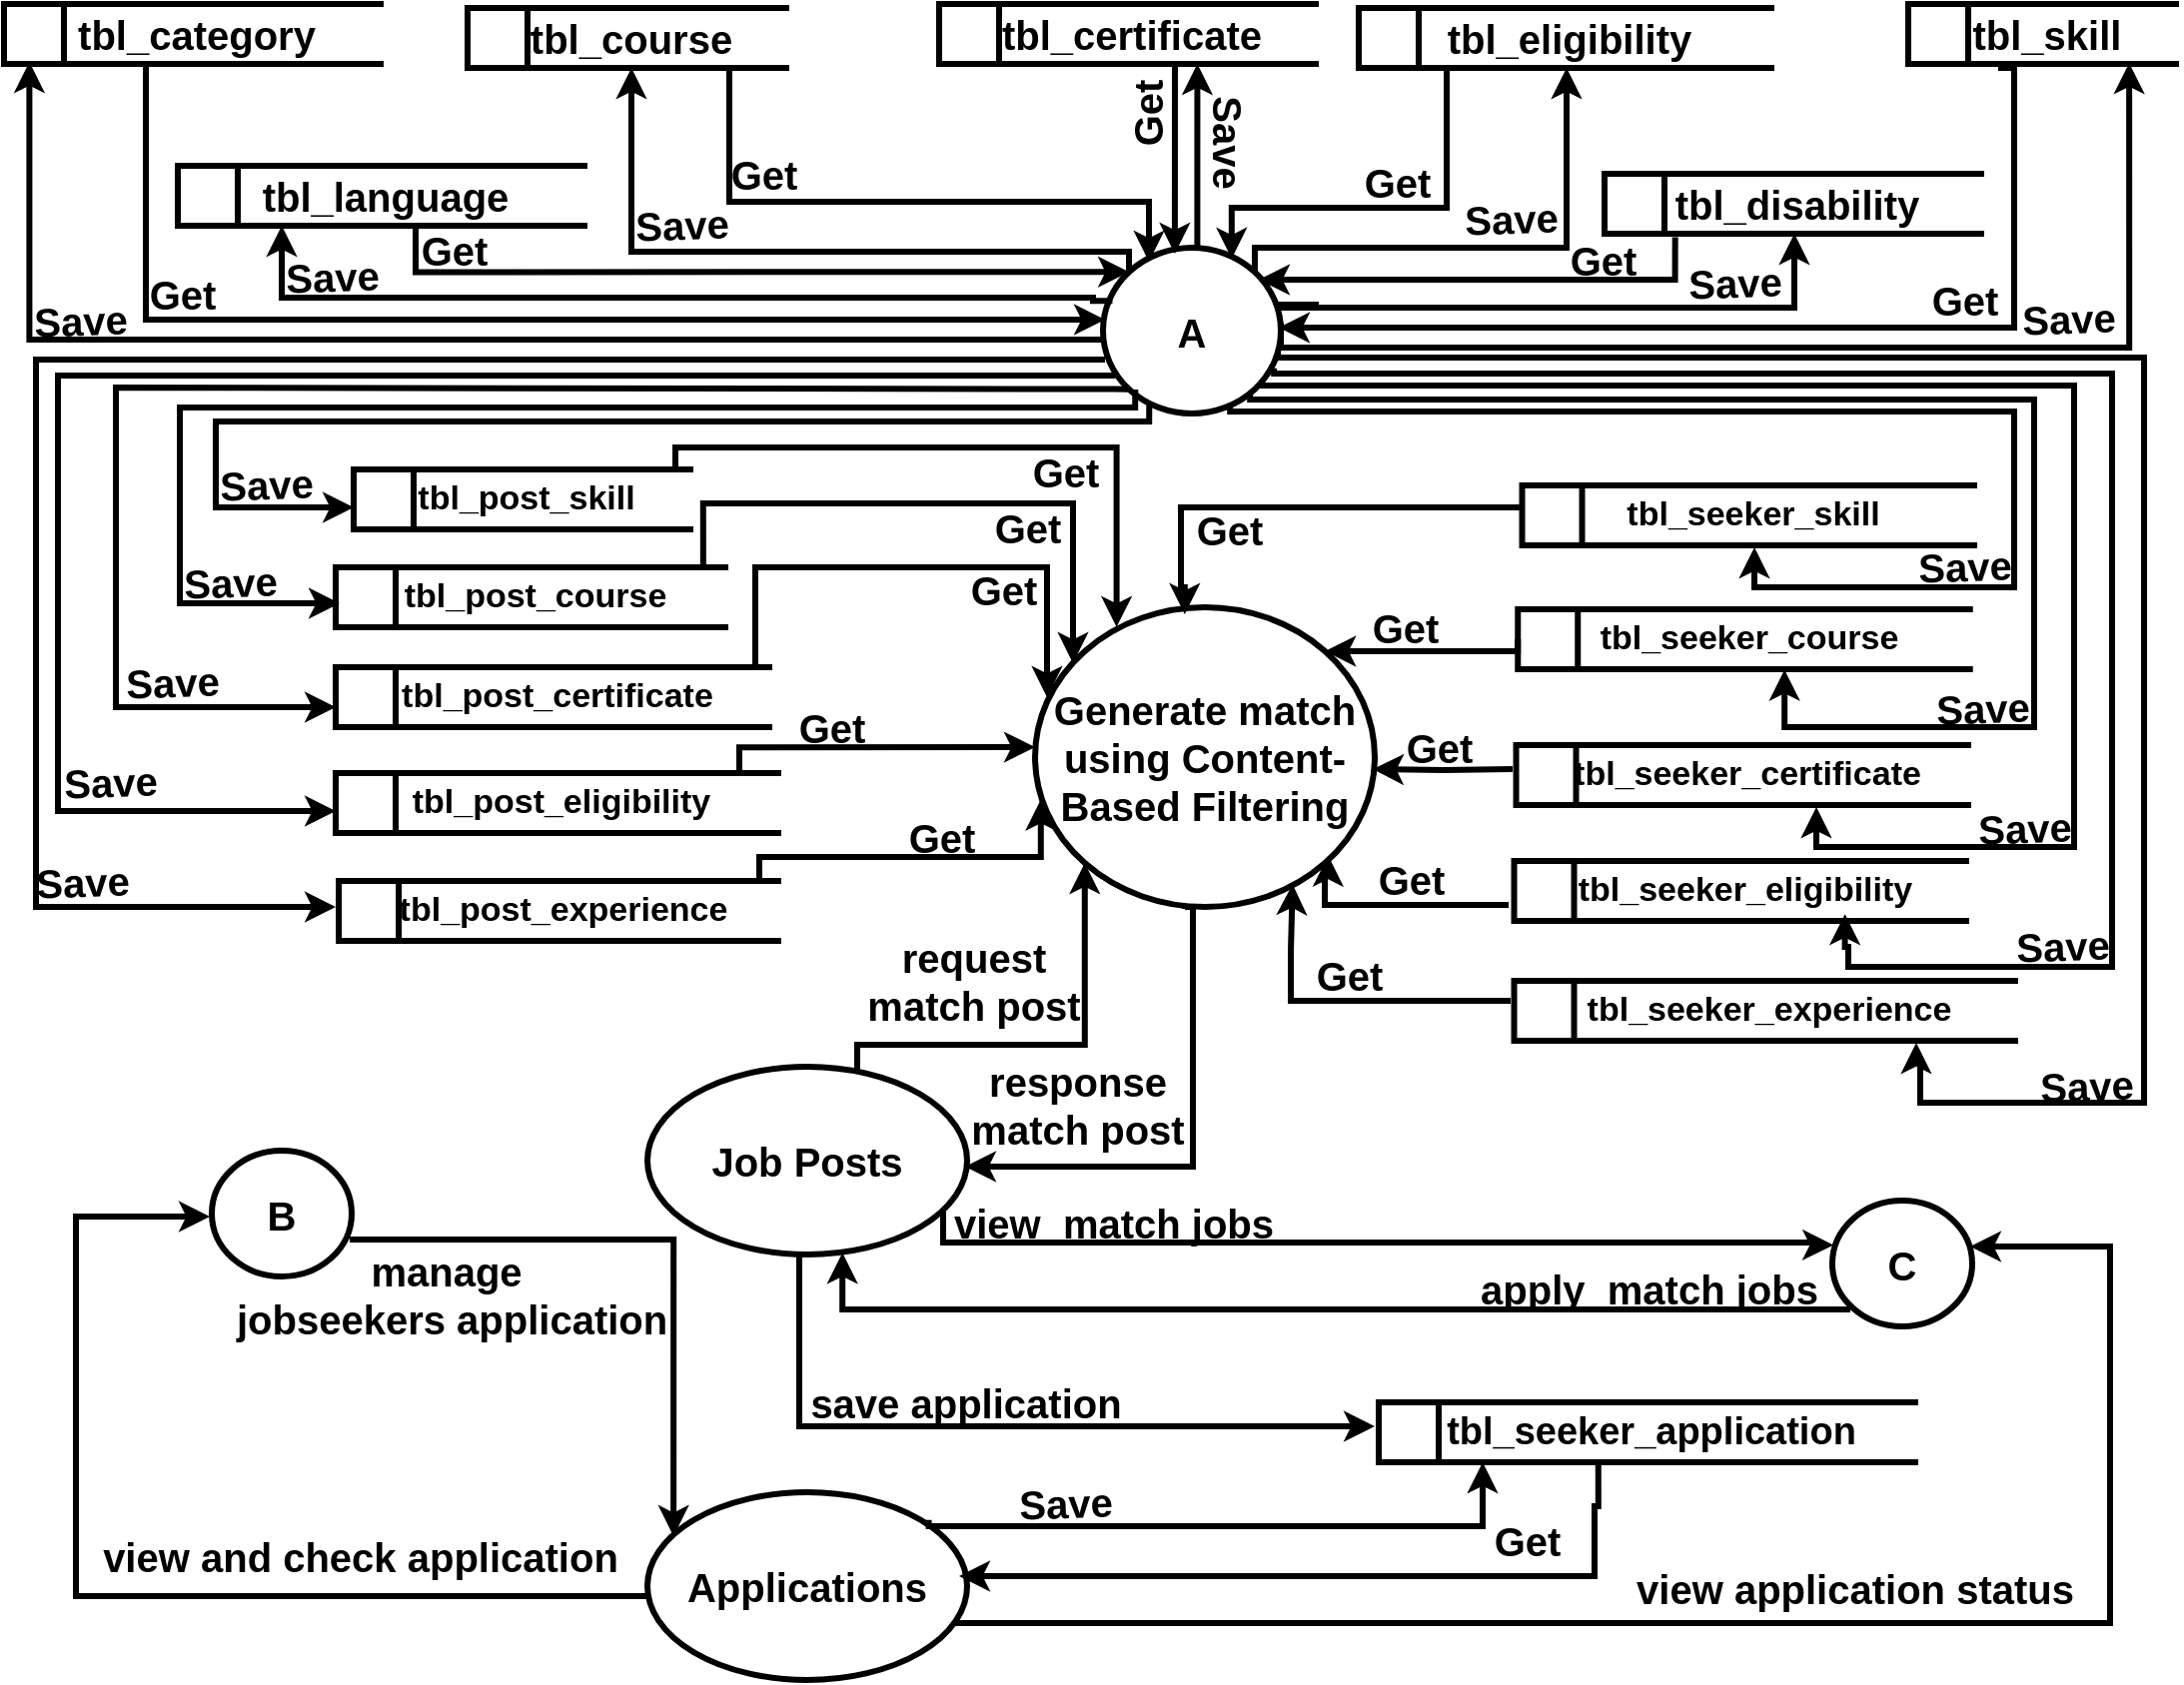 <mxfile version="26.0.10">
  <diagram name="Page-1" id="BItn-r8TSSwYneoFCtPJ">
    <mxGraphModel dx="1381" dy="735" grid="1" gridSize="10" guides="1" tooltips="1" connect="1" arrows="1" fold="1" page="1" pageScale="1" pageWidth="1100" pageHeight="850" math="0" shadow="0">
      <root>
        <mxCell id="0" />
        <mxCell id="1" parent="0" />
        <mxCell id="zSFmOSM_MC4Rwc6StdBv-84" value="A" style="ellipse;whiteSpace=wrap;html=1;strokeWidth=3;fontStyle=1;fontSize=20;" vertex="1" parent="1">
          <mxGeometry x="554" y="130" width="89" height="83" as="geometry" />
        </mxCell>
        <mxCell id="zSFmOSM_MC4Rwc6StdBv-105" value="tbl_language" style="html=1;dashed=0;whiteSpace=wrap;shape=mxgraph.dfd.dataStoreID;align=center;spacingLeft=3;points=[[0,0],[0.5,0],[1,0],[0,0.5],[1,0.5],[0,1],[0.5,1],[1,1]];strokeWidth=3;fontStyle=1;fontSize=20;" vertex="1" parent="1">
          <mxGeometry x="91" y="89" width="205" height="30" as="geometry" />
        </mxCell>
        <mxCell id="zSFmOSM_MC4Rwc6StdBv-106" value="tbl_eligibility" style="html=1;dashed=0;whiteSpace=wrap;shape=mxgraph.dfd.dataStoreID;align=center;spacingLeft=3;points=[[0,0],[0.5,0],[1,0],[0,0.5],[1,0.5],[0,1],[0.5,1],[1,1]];strokeWidth=3;fontStyle=1;fontSize=20;" vertex="1" parent="1">
          <mxGeometry x="682" y="10" width="208" height="30" as="geometry" />
        </mxCell>
        <mxCell id="zSFmOSM_MC4Rwc6StdBv-107" value="tbl_certificate" style="html=1;dashed=0;whiteSpace=wrap;shape=mxgraph.dfd.dataStoreID;align=center;spacingLeft=3;points=[[0,0],[0.5,0],[1,0],[0,0.5],[1,0.5],[0,1],[0.5,1],[1,1]];strokeWidth=3;fontStyle=1;fontSize=20;" vertex="1" parent="1">
          <mxGeometry x="472" y="8" width="190" height="30" as="geometry" />
        </mxCell>
        <mxCell id="zSFmOSM_MC4Rwc6StdBv-108" value="tbl_course" style="html=1;dashed=0;whiteSpace=wrap;shape=mxgraph.dfd.dataStoreID;align=center;spacingLeft=3;points=[[0,0],[0.5,0],[1,0],[0,0.5],[1,0.5],[0,1],[0.5,1],[1,1]];strokeWidth=3;fontStyle=1;fontSize=20;" vertex="1" parent="1">
          <mxGeometry x="236" y="10" width="161" height="30" as="geometry" />
        </mxCell>
        <mxCell id="zSFmOSM_MC4Rwc6StdBv-109" value="tbl_disability" style="html=1;dashed=0;whiteSpace=wrap;shape=mxgraph.dfd.dataStoreID;align=center;spacingLeft=3;points=[[0,0],[0.5,0],[1,0],[0,0.5],[1,0.5],[0,1],[0.5,1],[1,1]];strokeWidth=3;fontStyle=1;fontSize=20;" vertex="1" parent="1">
          <mxGeometry x="805" y="93" width="190" height="30" as="geometry" />
        </mxCell>
        <mxCell id="zSFmOSM_MC4Rwc6StdBv-111" value="tbl_skill" style="html=1;dashed=0;whiteSpace=wrap;shape=mxgraph.dfd.dataStoreID;align=center;spacingLeft=3;points=[[0,0],[0.5,0],[1,0],[0,0.5],[1,0.5],[0,1],[0.5,1],[1,1]];strokeWidth=3;fontStyle=1;fontSize=20;" vertex="1" parent="1">
          <mxGeometry x="957.0" y="8" width="135.5" height="30" as="geometry" />
        </mxCell>
        <mxCell id="zSFmOSM_MC4Rwc6StdBv-112" value="tbl_category" style="html=1;dashed=0;whiteSpace=wrap;shape=mxgraph.dfd.dataStoreID;align=center;spacingLeft=3;points=[[0,0],[0.5,0],[1,0],[0,0.5],[1,0.5],[0,1],[0.5,1],[1,1]];strokeWidth=3;fontStyle=1;fontSize=20;" vertex="1" parent="1">
          <mxGeometry x="4" y="8" width="190" height="30" as="geometry" />
        </mxCell>
        <mxCell id="zSFmOSM_MC4Rwc6StdBv-115" value="Generate match using Content-Based Filtering" style="ellipse;whiteSpace=wrap;html=1;strokeWidth=3;fontStyle=1;fontSize=20;" vertex="1" parent="1">
          <mxGeometry x="520" y="310" width="170" height="150" as="geometry" />
        </mxCell>
        <mxCell id="zSFmOSM_MC4Rwc6StdBv-116" value="Job Posts" style="ellipse;whiteSpace=wrap;html=1;strokeWidth=3;fontStyle=1;fontSize=20;" vertex="1" parent="1">
          <mxGeometry x="326" y="540" width="160" height="94" as="geometry" />
        </mxCell>
        <mxCell id="zSFmOSM_MC4Rwc6StdBv-117" value="Applications" style="ellipse;whiteSpace=wrap;html=1;strokeWidth=3;fontStyle=1;fontSize=20;" vertex="1" parent="1">
          <mxGeometry x="326" y="753" width="160" height="94" as="geometry" />
        </mxCell>
        <mxCell id="zSFmOSM_MC4Rwc6StdBv-118" style="edgeStyle=orthogonalEdgeStyle;rounded=0;orthogonalLoop=1;jettySize=auto;html=1;strokeWidth=3;" edge="1" parent="1">
          <mxGeometry relative="1" as="geometry">
            <mxPoint x="554" y="176" as="sourcePoint" />
            <mxPoint x="16.7" y="37" as="targetPoint" />
            <Array as="points">
              <mxPoint x="16.7" y="176" />
            </Array>
          </mxGeometry>
        </mxCell>
        <mxCell id="zSFmOSM_MC4Rwc6StdBv-119" value="Save" style="text;html=1;align=center;verticalAlign=middle;resizable=0;points=[];autosize=1;strokeColor=none;fillColor=none;fontStyle=1;fontSize=20;rotation=-2;" vertex="1" parent="1">
          <mxGeometry x="7" y="146" width="70" height="40" as="geometry" />
        </mxCell>
        <mxCell id="zSFmOSM_MC4Rwc6StdBv-122" value="Get" style="text;html=1;align=center;verticalAlign=middle;resizable=0;points=[];autosize=1;strokeColor=none;fillColor=none;fontStyle=1;fontSize=20;rotation=0;" vertex="1" parent="1">
          <mxGeometry x="63" y="133" width="60" height="40" as="geometry" />
        </mxCell>
        <mxCell id="zSFmOSM_MC4Rwc6StdBv-126" style="edgeStyle=orthogonalEdgeStyle;rounded=0;orthogonalLoop=1;jettySize=auto;html=1;strokeWidth=3;" edge="1" parent="1" source="zSFmOSM_MC4Rwc6StdBv-112">
          <mxGeometry relative="1" as="geometry">
            <mxPoint x="75" y="43" as="sourcePoint" />
            <mxPoint x="555" y="166" as="targetPoint" />
            <Array as="points">
              <mxPoint x="75" y="166" />
            </Array>
          </mxGeometry>
        </mxCell>
        <mxCell id="zSFmOSM_MC4Rwc6StdBv-130" style="edgeStyle=orthogonalEdgeStyle;rounded=0;orthogonalLoop=1;jettySize=auto;html=1;strokeWidth=3;exitX=0.053;exitY=0.284;exitDx=0;exitDy=0;exitPerimeter=0;" edge="1" parent="1" target="zSFmOSM_MC4Rwc6StdBv-105">
          <mxGeometry relative="1" as="geometry">
            <mxPoint x="558.717" y="156.572" as="sourcePoint" />
            <mxPoint x="142.72" y="120.13" as="targetPoint" />
            <Array as="points">
              <mxPoint x="549" y="157" />
              <mxPoint x="549" y="155" />
              <mxPoint x="143" y="155" />
            </Array>
          </mxGeometry>
        </mxCell>
        <mxCell id="zSFmOSM_MC4Rwc6StdBv-132" value="Save" style="text;html=1;align=center;verticalAlign=middle;resizable=0;points=[];autosize=1;strokeColor=none;fillColor=none;fontStyle=1;fontSize=20;rotation=-2;" vertex="1" parent="1">
          <mxGeometry x="133" y="124" width="70" height="40" as="geometry" />
        </mxCell>
        <mxCell id="zSFmOSM_MC4Rwc6StdBv-133" style="edgeStyle=orthogonalEdgeStyle;rounded=0;orthogonalLoop=1;jettySize=auto;html=1;strokeWidth=3;exitX=0.5;exitY=1;exitDx=0;exitDy=0;entryX=0;entryY=0;entryDx=0;entryDy=0;" edge="1" parent="1" source="zSFmOSM_MC4Rwc6StdBv-105" target="zSFmOSM_MC4Rwc6StdBv-84">
          <mxGeometry relative="1" as="geometry">
            <mxPoint x="215" y="132" as="sourcePoint" />
            <mxPoint x="560" y="145" as="targetPoint" />
            <Array as="points">
              <mxPoint x="210" y="119" />
              <mxPoint x="210" y="142" />
            </Array>
          </mxGeometry>
        </mxCell>
        <mxCell id="zSFmOSM_MC4Rwc6StdBv-135" value="Get" style="text;html=1;align=center;verticalAlign=middle;resizable=0;points=[];autosize=1;strokeColor=none;fillColor=none;fontStyle=1;fontSize=20;rotation=0;" vertex="1" parent="1">
          <mxGeometry x="199" y="111" width="60" height="40" as="geometry" />
        </mxCell>
        <mxCell id="zSFmOSM_MC4Rwc6StdBv-136" style="edgeStyle=orthogonalEdgeStyle;rounded=0;orthogonalLoop=1;jettySize=auto;html=1;strokeWidth=3;exitX=1;exitY=0.5;exitDx=0;exitDy=0;entryX=0.816;entryY=1.118;entryDx=0;entryDy=0;entryPerimeter=0;" edge="1" parent="1">
          <mxGeometry relative="1" as="geometry">
            <mxPoint x="643.0" y="167.5" as="sourcePoint" />
            <mxPoint x="1067.568" y="37.54" as="targetPoint" />
            <Array as="points">
              <mxPoint x="643" y="180" />
              <mxPoint x="1068" y="180" />
            </Array>
          </mxGeometry>
        </mxCell>
        <mxCell id="zSFmOSM_MC4Rwc6StdBv-137" value="Save" style="text;html=1;align=center;verticalAlign=middle;resizable=0;points=[];autosize=1;strokeColor=none;fillColor=none;fontStyle=1;fontSize=20;rotation=-2;" vertex="1" parent="1">
          <mxGeometry x="1002" y="145" width="70" height="40" as="geometry" />
        </mxCell>
        <mxCell id="zSFmOSM_MC4Rwc6StdBv-138" style="edgeStyle=orthogonalEdgeStyle;rounded=0;orthogonalLoop=1;jettySize=auto;html=1;strokeWidth=3;" edge="1" parent="1">
          <mxGeometry relative="1" as="geometry">
            <mxPoint x="1010" y="40" as="sourcePoint" />
            <mxPoint x="642" y="170" as="targetPoint" />
            <Array as="points">
              <mxPoint x="1002" y="40" />
              <mxPoint x="1010" y="40" />
              <mxPoint x="1010" y="170" />
            </Array>
          </mxGeometry>
        </mxCell>
        <mxCell id="zSFmOSM_MC4Rwc6StdBv-140" value="Get" style="text;html=1;align=center;verticalAlign=middle;resizable=0;points=[];autosize=1;strokeColor=none;fillColor=none;fontStyle=1;fontSize=20;rotation=0;" vertex="1" parent="1">
          <mxGeometry x="955" y="136" width="60" height="40" as="geometry" />
        </mxCell>
        <mxCell id="zSFmOSM_MC4Rwc6StdBv-141" style="edgeStyle=orthogonalEdgeStyle;rounded=0;orthogonalLoop=1;jettySize=auto;html=1;strokeWidth=3;" edge="1" parent="1" target="zSFmOSM_MC4Rwc6StdBv-109">
          <mxGeometry relative="1" as="geometry">
            <mxPoint x="662" y="158.5" as="sourcePoint" />
            <mxPoint x="942.54" y="128.5" as="targetPoint" />
            <Array as="points">
              <mxPoint x="642" y="158" />
              <mxPoint x="943" y="160" />
            </Array>
          </mxGeometry>
        </mxCell>
        <mxCell id="zSFmOSM_MC4Rwc6StdBv-142" value="Save" style="text;html=1;align=center;verticalAlign=middle;resizable=0;points=[];autosize=1;strokeColor=none;fillColor=none;fontStyle=1;fontSize=20;rotation=-2;" vertex="1" parent="1">
          <mxGeometry x="835" y="127" width="70" height="40" as="geometry" />
        </mxCell>
        <mxCell id="zSFmOSM_MC4Rwc6StdBv-143" style="edgeStyle=orthogonalEdgeStyle;rounded=0;orthogonalLoop=1;jettySize=auto;html=1;strokeWidth=3;exitX=0.186;exitY=1.058;exitDx=0;exitDy=0;exitPerimeter=0;" edge="1" parent="1" source="zSFmOSM_MC4Rwc6StdBv-109">
          <mxGeometry relative="1" as="geometry">
            <mxPoint x="840.56" y="127.53" as="sourcePoint" />
            <mxPoint x="632" y="146" as="targetPoint" />
            <Array as="points">
              <mxPoint x="840" y="146" />
            </Array>
          </mxGeometry>
        </mxCell>
        <mxCell id="zSFmOSM_MC4Rwc6StdBv-144" value="Get" style="text;html=1;align=center;verticalAlign=middle;resizable=0;points=[];autosize=1;strokeColor=none;fillColor=none;fontStyle=1;fontSize=20;rotation=0;" vertex="1" parent="1">
          <mxGeometry x="774" y="116" width="60" height="40" as="geometry" />
        </mxCell>
        <mxCell id="zSFmOSM_MC4Rwc6StdBv-146" style="edgeStyle=orthogonalEdgeStyle;rounded=0;orthogonalLoop=1;jettySize=auto;html=1;strokeWidth=3;entryX=0.798;entryY=0.921;entryDx=0;entryDy=0;entryPerimeter=0;" edge="1" parent="1">
          <mxGeometry relative="1" as="geometry">
            <mxPoint x="601" y="130" as="sourcePoint" />
            <mxPoint x="601.215" y="37.996" as="targetPoint" />
            <Array as="points">
              <mxPoint x="600" y="130" />
              <mxPoint x="601" y="130" />
            </Array>
          </mxGeometry>
        </mxCell>
        <mxCell id="zSFmOSM_MC4Rwc6StdBv-147" style="edgeStyle=orthogonalEdgeStyle;rounded=0;orthogonalLoop=1;jettySize=auto;html=1;strokeWidth=3;entryX=0.404;entryY=0;entryDx=0;entryDy=0;entryPerimeter=0;" edge="1" parent="1">
          <mxGeometry relative="1" as="geometry">
            <mxPoint x="590" y="40" as="sourcePoint" />
            <mxPoint x="589.956" y="133" as="targetPoint" />
            <Array as="points">
              <mxPoint x="590" y="39" />
            </Array>
          </mxGeometry>
        </mxCell>
        <mxCell id="zSFmOSM_MC4Rwc6StdBv-148" value="Save" style="text;html=1;align=center;verticalAlign=middle;resizable=0;points=[];autosize=1;strokeColor=none;fillColor=none;fontStyle=1;fontSize=20;rotation=90;" vertex="1" parent="1">
          <mxGeometry x="582" y="57" width="70" height="40" as="geometry" />
        </mxCell>
        <mxCell id="zSFmOSM_MC4Rwc6StdBv-149" value="Get" style="text;html=1;align=center;verticalAlign=middle;resizable=0;points=[];autosize=1;strokeColor=none;fillColor=none;fontStyle=1;fontSize=20;rotation=-90;" vertex="1" parent="1">
          <mxGeometry x="546" y="43" width="60" height="40" as="geometry" />
        </mxCell>
        <mxCell id="zSFmOSM_MC4Rwc6StdBv-150" style="edgeStyle=orthogonalEdgeStyle;rounded=0;orthogonalLoop=1;jettySize=auto;html=1;strokeWidth=3;exitX=0.805;exitY=1.051;exitDx=0;exitDy=0;exitPerimeter=0;" edge="1" parent="1" source="zSFmOSM_MC4Rwc6StdBv-108">
          <mxGeometry relative="1" as="geometry">
            <mxPoint x="367" y="53" as="sourcePoint" />
            <mxPoint x="577" y="137" as="targetPoint" />
            <Array as="points">
              <mxPoint x="367" y="42" />
              <mxPoint x="367" y="107" />
              <mxPoint x="577" y="107" />
            </Array>
          </mxGeometry>
        </mxCell>
        <mxCell id="zSFmOSM_MC4Rwc6StdBv-151" style="edgeStyle=orthogonalEdgeStyle;rounded=0;orthogonalLoop=1;jettySize=auto;html=1;strokeWidth=3;exitX=0;exitY=0;exitDx=0;exitDy=0;" edge="1" parent="1" source="zSFmOSM_MC4Rwc6StdBv-84">
          <mxGeometry relative="1" as="geometry">
            <mxPoint x="569.941" y="131.553" as="sourcePoint" />
            <mxPoint x="318" y="40" as="targetPoint" />
            <Array as="points">
              <mxPoint x="567" y="132" />
              <mxPoint x="318" y="132" />
            </Array>
          </mxGeometry>
        </mxCell>
        <mxCell id="zSFmOSM_MC4Rwc6StdBv-152" value="Save" style="text;html=1;align=center;verticalAlign=middle;resizable=0;points=[];autosize=1;strokeColor=none;fillColor=none;fontStyle=1;fontSize=20;rotation=-2;" vertex="1" parent="1">
          <mxGeometry x="308" y="98" width="70" height="40" as="geometry" />
        </mxCell>
        <mxCell id="zSFmOSM_MC4Rwc6StdBv-153" value="Get" style="text;html=1;align=center;verticalAlign=middle;resizable=0;points=[];autosize=1;strokeColor=none;fillColor=none;fontStyle=1;fontSize=20;rotation=0;" vertex="1" parent="1">
          <mxGeometry x="354" y="73" width="60" height="40" as="geometry" />
        </mxCell>
        <mxCell id="zSFmOSM_MC4Rwc6StdBv-154" style="edgeStyle=orthogonalEdgeStyle;rounded=0;orthogonalLoop=1;jettySize=auto;html=1;strokeWidth=3;entryX=0.5;entryY=1;entryDx=0;entryDy=0;exitX=1;exitY=0;exitDx=0;exitDy=0;" edge="1" parent="1" source="zSFmOSM_MC4Rwc6StdBv-84" target="zSFmOSM_MC4Rwc6StdBv-106">
          <mxGeometry relative="1" as="geometry">
            <mxPoint x="786" y="150" as="sourcePoint" />
            <mxPoint x="328" y="50" as="targetPoint" />
            <Array as="points">
              <mxPoint x="630" y="130" />
              <mxPoint x="786" y="130" />
            </Array>
          </mxGeometry>
        </mxCell>
        <mxCell id="zSFmOSM_MC4Rwc6StdBv-155" value="Save" style="text;html=1;align=center;verticalAlign=middle;resizable=0;points=[];autosize=1;strokeColor=none;fillColor=none;fontStyle=1;fontSize=20;rotation=-2;" vertex="1" parent="1">
          <mxGeometry x="723" y="95" width="70" height="40" as="geometry" />
        </mxCell>
        <mxCell id="zSFmOSM_MC4Rwc6StdBv-156" style="edgeStyle=orthogonalEdgeStyle;rounded=0;orthogonalLoop=1;jettySize=auto;html=1;strokeWidth=3;exitX=0.186;exitY=1.058;exitDx=0;exitDy=0;exitPerimeter=0;entryX=0.724;entryY=0.065;entryDx=0;entryDy=0;entryPerimeter=0;" edge="1" parent="1" target="zSFmOSM_MC4Rwc6StdBv-84">
          <mxGeometry relative="1" as="geometry">
            <mxPoint x="726" y="41" as="sourcePoint" />
            <mxPoint x="518" y="62" as="targetPoint" />
            <Array as="points">
              <mxPoint x="726" y="110" />
              <mxPoint x="618" y="110" />
            </Array>
          </mxGeometry>
        </mxCell>
        <mxCell id="zSFmOSM_MC4Rwc6StdBv-157" value="Get" style="text;html=1;align=center;verticalAlign=middle;resizable=0;points=[];autosize=1;strokeColor=none;fillColor=none;fontStyle=1;fontSize=20;rotation=0;" vertex="1" parent="1">
          <mxGeometry x="671" y="77" width="60" height="40" as="geometry" />
        </mxCell>
        <mxCell id="zSFmOSM_MC4Rwc6StdBv-171" value="tbl_post_skill" style="html=1;dashed=0;whiteSpace=wrap;shape=mxgraph.dfd.dataStoreID;align=center;spacingLeft=3;points=[[0,0],[0.5,0],[1,0],[0,0.5],[1,0.5],[0,1],[0.5,1],[1,1]];strokeWidth=3;fontStyle=1;fontSize=17;" vertex="1" parent="1">
          <mxGeometry x="179" y="241" width="170" height="30" as="geometry" />
        </mxCell>
        <mxCell id="zSFmOSM_MC4Rwc6StdBv-172" value="tbl_post_course" style="html=1;dashed=0;whiteSpace=wrap;shape=mxgraph.dfd.dataStoreID;align=center;spacingLeft=3;points=[[0,0],[0.5,0],[1,0],[0,0.5],[1,0.5],[0,1],[0.5,1],[1,1]];strokeWidth=3;fontStyle=1;fontSize=17;" vertex="1" parent="1">
          <mxGeometry x="170" y="290" width="196.5" height="30" as="geometry" />
        </mxCell>
        <mxCell id="zSFmOSM_MC4Rwc6StdBv-173" value="tbl_post_certificate" style="html=1;dashed=0;whiteSpace=wrap;shape=mxgraph.dfd.dataStoreID;align=center;spacingLeft=3;points=[[0,0],[0.5,0],[1,0],[0,0.5],[1,0.5],[0,1],[0.5,1],[1,1]];strokeWidth=3;fontStyle=1;fontSize=17;" vertex="1" parent="1">
          <mxGeometry x="170" y="340" width="218.5" height="30" as="geometry" />
        </mxCell>
        <mxCell id="zSFmOSM_MC4Rwc6StdBv-174" value="tbl_post_eligibility" style="html=1;dashed=0;whiteSpace=wrap;shape=mxgraph.dfd.dataStoreID;align=center;spacingLeft=3;points=[[0,0],[0.5,0],[1,0],[0,0.5],[1,0.5],[0,1],[0.5,1],[1,1]];strokeWidth=3;fontStyle=1;fontSize=17;" vertex="1" parent="1">
          <mxGeometry x="170" y="393" width="223" height="30" as="geometry" />
        </mxCell>
        <mxCell id="zSFmOSM_MC4Rwc6StdBv-176" value="tbl_post_experience" style="html=1;dashed=0;whiteSpace=wrap;shape=mxgraph.dfd.dataStoreID;align=center;spacingLeft=3;points=[[0,0],[0.5,0],[1,0],[0,0.5],[1,0.5],[0,1],[0.5,1],[1,1]];strokeWidth=3;fontStyle=1;fontSize=17;" vertex="1" parent="1">
          <mxGeometry x="171.56" y="447" width="221.37" height="30" as="geometry" />
        </mxCell>
        <mxCell id="zSFmOSM_MC4Rwc6StdBv-177" value="tbl_seeker_experience" style="html=1;dashed=0;whiteSpace=wrap;shape=mxgraph.dfd.dataStoreID;align=center;spacingLeft=3;points=[[0,0],[0.5,0],[1,0],[0,0.5],[1,0.5],[0,1],[0.5,1],[1,1]];strokeWidth=3;fontStyle=1;fontSize=17;" vertex="1" parent="1">
          <mxGeometry x="759.76" y="497" width="252.24" height="30" as="geometry" />
        </mxCell>
        <mxCell id="zSFmOSM_MC4Rwc6StdBv-178" value="tbl_seeker_skill" style="html=1;dashed=0;whiteSpace=wrap;shape=mxgraph.dfd.dataStoreID;align=center;spacingLeft=3;points=[[0,0],[0.5,0],[1,0],[0,0.5],[1,0.5],[0,1],[0.5,1],[1,1]];strokeWidth=3;fontStyle=1;fontSize=17;" vertex="1" parent="1">
          <mxGeometry x="763.76" y="249" width="227.75" height="30" as="geometry" />
        </mxCell>
        <mxCell id="zSFmOSM_MC4Rwc6StdBv-179" value="tbl_seeker_course" style="html=1;dashed=0;whiteSpace=wrap;shape=mxgraph.dfd.dataStoreID;align=center;spacingLeft=3;points=[[0,0],[0.5,0],[1,0],[0,0.5],[1,0.5],[0,1],[0.5,1],[1,1]];strokeWidth=3;fontStyle=1;fontSize=17;" vertex="1" parent="1">
          <mxGeometry x="761.63" y="311" width="227.75" height="30" as="geometry" />
        </mxCell>
        <mxCell id="zSFmOSM_MC4Rwc6StdBv-181" value="tbl_seeker_eligibility" style="html=1;dashed=0;whiteSpace=wrap;shape=mxgraph.dfd.dataStoreID;align=center;spacingLeft=3;points=[[0,0],[0.5,0],[1,0],[0,0.5],[1,0.5],[0,1],[0.5,1],[1,1]];strokeWidth=3;fontStyle=1;fontSize=17;" vertex="1" parent="1">
          <mxGeometry x="759.76" y="437" width="227.75" height="30" as="geometry" />
        </mxCell>
        <mxCell id="zSFmOSM_MC4Rwc6StdBv-182" value="tbl_seeker_certificate" style="html=1;dashed=0;whiteSpace=wrap;shape=mxgraph.dfd.dataStoreID;align=center;spacingLeft=3;points=[[0,0],[0.5,0],[1,0],[0,0.5],[1,0.5],[0,1],[0.5,1],[1,1]];strokeWidth=3;fontStyle=1;fontSize=17;" vertex="1" parent="1">
          <mxGeometry x="760.76" y="379" width="227.75" height="30" as="geometry" />
        </mxCell>
        <mxCell id="zSFmOSM_MC4Rwc6StdBv-183" style="edgeStyle=orthogonalEdgeStyle;rounded=0;orthogonalLoop=1;jettySize=auto;html=1;strokeWidth=3;" edge="1" parent="1">
          <mxGeometry relative="1" as="geometry">
            <mxPoint x="555" y="186" as="sourcePoint" />
            <mxPoint x="170" y="460" as="targetPoint" />
            <Array as="points">
              <mxPoint x="20" y="186" />
              <mxPoint x="20" y="460" />
              <mxPoint x="50" y="460" />
            </Array>
          </mxGeometry>
        </mxCell>
        <mxCell id="zSFmOSM_MC4Rwc6StdBv-186" value="Save" style="text;html=1;align=center;verticalAlign=middle;resizable=0;points=[];autosize=1;strokeColor=none;fillColor=none;fontStyle=1;fontSize=20;rotation=-2;" vertex="1" parent="1">
          <mxGeometry x="8" y="427" width="70" height="40" as="geometry" />
        </mxCell>
        <mxCell id="zSFmOSM_MC4Rwc6StdBv-188" value="Get" style="text;html=1;align=center;verticalAlign=middle;resizable=0;points=[];autosize=1;strokeColor=none;fillColor=none;fontStyle=1;fontSize=20;rotation=0;" vertex="1" parent="1">
          <mxGeometry x="505" y="222" width="60" height="40" as="geometry" />
        </mxCell>
        <mxCell id="zSFmOSM_MC4Rwc6StdBv-189" style="edgeStyle=orthogonalEdgeStyle;rounded=0;orthogonalLoop=1;jettySize=auto;html=1;strokeWidth=3;exitX=0.067;exitY=0.723;exitDx=0;exitDy=0;exitPerimeter=0;" edge="1" parent="1">
          <mxGeometry relative="1" as="geometry">
            <mxPoint x="559.963" y="194.009" as="sourcePoint" />
            <mxPoint x="170" y="412" as="targetPoint" />
            <Array as="points">
              <mxPoint x="31" y="194" />
              <mxPoint x="31" y="412" />
            </Array>
          </mxGeometry>
        </mxCell>
        <mxCell id="zSFmOSM_MC4Rwc6StdBv-191" style="edgeStyle=orthogonalEdgeStyle;rounded=0;orthogonalLoop=1;jettySize=auto;html=1;strokeWidth=3;exitX=0;exitY=1;exitDx=0;exitDy=0;" edge="1" parent="1" source="zSFmOSM_MC4Rwc6StdBv-84">
          <mxGeometry relative="1" as="geometry">
            <mxPoint x="560" y="200" as="sourcePoint" />
            <mxPoint x="170" y="360" as="targetPoint" />
            <Array as="points">
              <mxPoint x="560" y="201" />
              <mxPoint x="60" y="200" />
              <mxPoint x="60" y="360" />
            </Array>
          </mxGeometry>
        </mxCell>
        <mxCell id="zSFmOSM_MC4Rwc6StdBv-192" style="edgeStyle=orthogonalEdgeStyle;rounded=0;orthogonalLoop=1;jettySize=auto;html=1;strokeWidth=3;exitX=0;exitY=1;exitDx=0;exitDy=0;" edge="1" parent="1">
          <mxGeometry relative="1" as="geometry">
            <mxPoint x="570.148" y="200.951" as="sourcePoint" />
            <mxPoint x="172" y="308" as="targetPoint" />
            <Array as="points">
              <mxPoint x="570" y="210" />
              <mxPoint x="92" y="210" />
              <mxPoint x="92" y="308" />
            </Array>
          </mxGeometry>
        </mxCell>
        <mxCell id="zSFmOSM_MC4Rwc6StdBv-193" style="edgeStyle=orthogonalEdgeStyle;rounded=0;orthogonalLoop=1;jettySize=auto;html=1;strokeWidth=3;exitX=0;exitY=1;exitDx=0;exitDy=0;" edge="1" parent="1">
          <mxGeometry relative="1" as="geometry">
            <mxPoint x="577.148" y="207.951" as="sourcePoint" />
            <mxPoint x="179" y="260" as="targetPoint" />
            <Array as="points">
              <mxPoint x="577" y="217" />
              <mxPoint x="110" y="217" />
              <mxPoint x="110" y="260" />
              <mxPoint x="179" y="260" />
            </Array>
          </mxGeometry>
        </mxCell>
        <mxCell id="zSFmOSM_MC4Rwc6StdBv-194" value="Save" style="text;html=1;align=center;verticalAlign=middle;resizable=0;points=[];autosize=1;strokeColor=none;fillColor=none;fontStyle=1;fontSize=20;rotation=-2;" vertex="1" parent="1">
          <mxGeometry x="22" y="377" width="70" height="40" as="geometry" />
        </mxCell>
        <mxCell id="zSFmOSM_MC4Rwc6StdBv-195" value="Save" style="text;html=1;align=center;verticalAlign=middle;resizable=0;points=[];autosize=1;strokeColor=none;fillColor=none;fontStyle=1;fontSize=20;rotation=-2;" vertex="1" parent="1">
          <mxGeometry x="53" y="327" width="70" height="40" as="geometry" />
        </mxCell>
        <mxCell id="zSFmOSM_MC4Rwc6StdBv-196" value="Save" style="text;html=1;align=center;verticalAlign=middle;resizable=0;points=[];autosize=1;strokeColor=none;fillColor=none;fontStyle=1;fontSize=20;rotation=-2;" vertex="1" parent="1">
          <mxGeometry x="82" y="277" width="70" height="40" as="geometry" />
        </mxCell>
        <mxCell id="zSFmOSM_MC4Rwc6StdBv-197" value="Save" style="text;html=1;align=center;verticalAlign=middle;resizable=0;points=[];autosize=1;strokeColor=none;fillColor=none;fontStyle=1;fontSize=20;rotation=-2;" vertex="1" parent="1">
          <mxGeometry x="100" y="228" width="70" height="40" as="geometry" />
        </mxCell>
        <mxCell id="zSFmOSM_MC4Rwc6StdBv-199" style="edgeStyle=orthogonalEdgeStyle;rounded=0;orthogonalLoop=1;jettySize=auto;html=1;strokeWidth=3;entryX=0.24;entryY=0.066;entryDx=0;entryDy=0;entryPerimeter=0;" edge="1" parent="1" target="zSFmOSM_MC4Rwc6StdBv-115">
          <mxGeometry relative="1" as="geometry">
            <mxPoint x="340" y="240" as="sourcePoint" />
            <mxPoint x="577" y="244" as="targetPoint" />
            <Array as="points">
              <mxPoint x="340" y="230" />
              <mxPoint x="561" y="230" />
            </Array>
          </mxGeometry>
        </mxCell>
        <mxCell id="zSFmOSM_MC4Rwc6StdBv-200" style="edgeStyle=orthogonalEdgeStyle;rounded=0;orthogonalLoop=1;jettySize=auto;html=1;strokeWidth=3;exitX=0.936;exitY=0;exitDx=0;exitDy=0;exitPerimeter=0;" edge="1" parent="1" source="zSFmOSM_MC4Rwc6StdBv-172">
          <mxGeometry relative="1" as="geometry">
            <mxPoint x="354" y="287" as="sourcePoint" />
            <mxPoint x="539" y="338" as="targetPoint" />
            <Array as="points">
              <mxPoint x="354" y="258" />
              <mxPoint x="539" y="258" />
            </Array>
          </mxGeometry>
        </mxCell>
        <mxCell id="zSFmOSM_MC4Rwc6StdBv-201" value="Get" style="text;html=1;align=center;verticalAlign=middle;resizable=0;points=[];autosize=1;strokeColor=none;fillColor=none;fontStyle=1;fontSize=20;rotation=0;" vertex="1" parent="1">
          <mxGeometry x="486" y="250" width="60" height="40" as="geometry" />
        </mxCell>
        <mxCell id="zSFmOSM_MC4Rwc6StdBv-202" style="edgeStyle=orthogonalEdgeStyle;rounded=0;orthogonalLoop=1;jettySize=auto;html=1;strokeWidth=3;" edge="1" parent="1">
          <mxGeometry relative="1" as="geometry">
            <mxPoint x="380" y="339" as="sourcePoint" />
            <mxPoint x="526" y="355" as="targetPoint" />
            <Array as="points">
              <mxPoint x="380" y="339" />
              <mxPoint x="380" y="290" />
              <mxPoint x="526" y="290" />
            </Array>
          </mxGeometry>
        </mxCell>
        <mxCell id="zSFmOSM_MC4Rwc6StdBv-203" value="Get" style="text;html=1;align=center;verticalAlign=middle;resizable=0;points=[];autosize=1;strokeColor=none;fillColor=none;fontStyle=1;fontSize=20;rotation=0;" vertex="1" parent="1">
          <mxGeometry x="474" y="281" width="60" height="40" as="geometry" />
        </mxCell>
        <mxCell id="zSFmOSM_MC4Rwc6StdBv-204" style="edgeStyle=orthogonalEdgeStyle;rounded=0;orthogonalLoop=1;jettySize=auto;html=1;strokeWidth=3;entryX=0;entryY=0.467;entryDx=0;entryDy=0;entryPerimeter=0;" edge="1" parent="1" target="zSFmOSM_MC4Rwc6StdBv-115">
          <mxGeometry relative="1" as="geometry">
            <mxPoint x="372" y="392" as="sourcePoint" />
            <mxPoint x="450" y="410" as="targetPoint" />
            <Array as="points">
              <mxPoint x="372" y="380" />
            </Array>
          </mxGeometry>
        </mxCell>
        <mxCell id="zSFmOSM_MC4Rwc6StdBv-205" value="Get" style="text;html=1;align=center;verticalAlign=middle;resizable=0;points=[];autosize=1;strokeColor=none;fillColor=none;fontStyle=1;fontSize=20;rotation=0;" vertex="1" parent="1">
          <mxGeometry x="388" y="350" width="60" height="40" as="geometry" />
        </mxCell>
        <mxCell id="zSFmOSM_MC4Rwc6StdBv-206" style="edgeStyle=orthogonalEdgeStyle;rounded=0;orthogonalLoop=1;jettySize=auto;html=1;strokeWidth=3;entryX=0.017;entryY=0.642;entryDx=0;entryDy=0;entryPerimeter=0;" edge="1" parent="1" target="zSFmOSM_MC4Rwc6StdBv-115">
          <mxGeometry relative="1" as="geometry">
            <mxPoint x="382" y="447" as="sourcePoint" />
            <mxPoint x="530" y="435" as="targetPoint" />
            <Array as="points">
              <mxPoint x="382" y="435" />
              <mxPoint x="523" y="435" />
            </Array>
          </mxGeometry>
        </mxCell>
        <mxCell id="zSFmOSM_MC4Rwc6StdBv-207" value="Get" style="text;html=1;align=center;verticalAlign=middle;resizable=0;points=[];autosize=1;strokeColor=none;fillColor=none;fontStyle=1;fontSize=20;rotation=0;" vertex="1" parent="1">
          <mxGeometry x="443" y="405" width="60" height="40" as="geometry" />
        </mxCell>
        <mxCell id="zSFmOSM_MC4Rwc6StdBv-208" style="edgeStyle=orthogonalEdgeStyle;rounded=0;orthogonalLoop=1;jettySize=auto;html=1;strokeWidth=3;exitX=0.928;exitY=0.679;exitDx=0;exitDy=0;exitPerimeter=0;" edge="1" parent="1">
          <mxGeometry relative="1" as="geometry">
            <mxPoint x="641.592" y="182.357" as="sourcePoint" />
            <mxPoint x="961" y="528" as="targetPoint" />
            <Array as="points">
              <mxPoint x="642" y="185" />
              <mxPoint x="1075" y="185" />
              <mxPoint x="1075" y="558" />
              <mxPoint x="963" y="558" />
              <mxPoint x="963" y="538" />
              <mxPoint x="961" y="538" />
            </Array>
          </mxGeometry>
        </mxCell>
        <mxCell id="zSFmOSM_MC4Rwc6StdBv-210" style="edgeStyle=orthogonalEdgeStyle;rounded=0;orthogonalLoop=1;jettySize=auto;html=1;strokeWidth=3;exitX=0.928;exitY=0.679;exitDx=0;exitDy=0;exitPerimeter=0;entryX=0.727;entryY=0.886;entryDx=0;entryDy=0;entryPerimeter=0;" edge="1" parent="1" target="zSFmOSM_MC4Rwc6StdBv-181">
          <mxGeometry relative="1" as="geometry">
            <mxPoint x="639.592" y="190.357" as="sourcePoint" />
            <mxPoint x="930" y="500" as="targetPoint" />
            <Array as="points">
              <mxPoint x="640" y="193" />
              <mxPoint x="1059" y="193" />
              <mxPoint x="1059" y="490" />
              <mxPoint x="927" y="490" />
              <mxPoint x="927" y="480" />
              <mxPoint x="925" y="480" />
            </Array>
          </mxGeometry>
        </mxCell>
        <mxCell id="zSFmOSM_MC4Rwc6StdBv-211" style="edgeStyle=orthogonalEdgeStyle;rounded=0;orthogonalLoop=1;jettySize=auto;html=1;strokeWidth=3;exitX=0.928;exitY=0.679;exitDx=0;exitDy=0;exitPerimeter=0;" edge="1" parent="1">
          <mxGeometry relative="1" as="geometry">
            <mxPoint x="633.592" y="196.357" as="sourcePoint" />
            <mxPoint x="911" y="410" as="targetPoint" />
            <Array as="points">
              <mxPoint x="634" y="199" />
              <mxPoint x="1040" y="199" />
              <mxPoint x="1040" y="430" />
              <mxPoint x="911" y="430" />
            </Array>
          </mxGeometry>
        </mxCell>
        <mxCell id="zSFmOSM_MC4Rwc6StdBv-212" style="edgeStyle=orthogonalEdgeStyle;rounded=0;orthogonalLoop=1;jettySize=auto;html=1;strokeWidth=3;exitX=0.928;exitY=0.679;exitDx=0;exitDy=0;exitPerimeter=0;entryX=0.586;entryY=1.009;entryDx=0;entryDy=0;entryPerimeter=0;" edge="1" parent="1" target="zSFmOSM_MC4Rwc6StdBv-179">
          <mxGeometry relative="1" as="geometry">
            <mxPoint x="627.592" y="203.357" as="sourcePoint" />
            <mxPoint x="895.131" y="368.05" as="targetPoint" />
            <Array as="points">
              <mxPoint x="628" y="206" />
              <mxPoint x="1020" y="206" />
              <mxPoint x="1020" y="370" />
              <mxPoint x="895" y="370" />
            </Array>
          </mxGeometry>
        </mxCell>
        <mxCell id="zSFmOSM_MC4Rwc6StdBv-213" style="edgeStyle=orthogonalEdgeStyle;rounded=0;orthogonalLoop=1;jettySize=auto;html=1;strokeWidth=3;exitX=0.928;exitY=0.679;exitDx=0;exitDy=0;exitPerimeter=0;" edge="1" parent="1">
          <mxGeometry relative="1" as="geometry">
            <mxPoint x="617.592" y="209.357" as="sourcePoint" />
            <mxPoint x="880" y="280" as="targetPoint" />
            <Array as="points">
              <mxPoint x="618" y="212" />
              <mxPoint x="1010" y="212" />
              <mxPoint x="1010" y="300" />
              <mxPoint x="880" y="300" />
            </Array>
          </mxGeometry>
        </mxCell>
        <mxCell id="zSFmOSM_MC4Rwc6StdBv-214" value="Save" style="text;html=1;align=center;verticalAlign=middle;resizable=0;points=[];autosize=1;strokeColor=none;fillColor=none;fontStyle=1;fontSize=20;rotation=-2;" vertex="1" parent="1">
          <mxGeometry x="950" y="269" width="70" height="40" as="geometry" />
        </mxCell>
        <mxCell id="zSFmOSM_MC4Rwc6StdBv-215" value="Save" style="text;html=1;align=center;verticalAlign=middle;resizable=0;points=[];autosize=1;strokeColor=none;fillColor=none;fontStyle=1;fontSize=20;rotation=-2;" vertex="1" parent="1">
          <mxGeometry x="959" y="340" width="70" height="40" as="geometry" />
        </mxCell>
        <mxCell id="zSFmOSM_MC4Rwc6StdBv-216" value="Save" style="text;html=1;align=center;verticalAlign=middle;resizable=0;points=[];autosize=1;strokeColor=none;fillColor=none;fontStyle=1;fontSize=20;rotation=-2;" vertex="1" parent="1">
          <mxGeometry x="980" y="400" width="70" height="40" as="geometry" />
        </mxCell>
        <mxCell id="zSFmOSM_MC4Rwc6StdBv-217" value="Save" style="text;html=1;align=center;verticalAlign=middle;resizable=0;points=[];autosize=1;strokeColor=none;fillColor=none;fontStyle=1;fontSize=20;rotation=-2;" vertex="1" parent="1">
          <mxGeometry x="999" y="459" width="70" height="40" as="geometry" />
        </mxCell>
        <mxCell id="zSFmOSM_MC4Rwc6StdBv-218" value="Save" style="text;html=1;align=center;verticalAlign=middle;resizable=0;points=[];autosize=1;strokeColor=none;fillColor=none;fontStyle=1;fontSize=20;rotation=-2;" vertex="1" parent="1">
          <mxGeometry x="1011" y="529" width="70" height="40" as="geometry" />
        </mxCell>
        <mxCell id="zSFmOSM_MC4Rwc6StdBv-219" style="edgeStyle=orthogonalEdgeStyle;rounded=0;orthogonalLoop=1;jettySize=auto;html=1;strokeWidth=3;entryX=0.423;entryY=0.023;entryDx=0;entryDy=0;entryPerimeter=0;" edge="1" parent="1">
          <mxGeometry relative="1" as="geometry">
            <mxPoint x="763" y="260" as="sourcePoint" />
            <mxPoint x="594.91" y="313.45" as="targetPoint" />
            <Array as="points">
              <mxPoint x="593" y="260" />
              <mxPoint x="593" y="300" />
              <mxPoint x="595" y="300" />
            </Array>
          </mxGeometry>
        </mxCell>
        <mxCell id="zSFmOSM_MC4Rwc6StdBv-220" style="edgeStyle=orthogonalEdgeStyle;rounded=0;orthogonalLoop=1;jettySize=auto;html=1;strokeWidth=3;entryX=1;entryY=0;entryDx=0;entryDy=0;exitX=0;exitY=0.5;exitDx=0;exitDy=0;" edge="1" parent="1" source="zSFmOSM_MC4Rwc6StdBv-179" target="zSFmOSM_MC4Rwc6StdBv-115">
          <mxGeometry relative="1" as="geometry">
            <mxPoint x="773" y="270" as="sourcePoint" />
            <mxPoint x="604.91" y="323.45" as="targetPoint" />
            <Array as="points">
              <mxPoint x="762" y="332" />
            </Array>
          </mxGeometry>
        </mxCell>
        <mxCell id="zSFmOSM_MC4Rwc6StdBv-221" style="edgeStyle=orthogonalEdgeStyle;rounded=0;orthogonalLoop=1;jettySize=auto;html=1;strokeWidth=3;" edge="1" parent="1">
          <mxGeometry relative="1" as="geometry">
            <mxPoint x="759" y="391" as="sourcePoint" />
            <mxPoint x="689.0" y="391.053" as="targetPoint" />
            <Array as="points" />
          </mxGeometry>
        </mxCell>
        <mxCell id="zSFmOSM_MC4Rwc6StdBv-225" style="edgeStyle=orthogonalEdgeStyle;rounded=0;orthogonalLoop=1;jettySize=auto;html=1;strokeWidth=3;entryX=0.869;entryY=0.809;entryDx=0;entryDy=0;entryPerimeter=0;" edge="1" parent="1">
          <mxGeometry relative="1" as="geometry">
            <mxPoint x="757" y="459" as="sourcePoint" />
            <mxPoint x="666.73" y="434.35" as="targetPoint" />
            <Array as="points">
              <mxPoint x="665" y="459" />
              <mxPoint x="665" y="443" />
              <mxPoint x="667" y="443" />
            </Array>
          </mxGeometry>
        </mxCell>
        <mxCell id="zSFmOSM_MC4Rwc6StdBv-226" style="edgeStyle=orthogonalEdgeStyle;rounded=0;orthogonalLoop=1;jettySize=auto;html=1;strokeWidth=3;entryX=0.77;entryY=0.944;entryDx=0;entryDy=0;entryPerimeter=0;" edge="1" parent="1">
          <mxGeometry relative="1" as="geometry">
            <mxPoint x="758" y="507" as="sourcePoint" />
            <mxPoint x="648.9" y="448.6" as="targetPoint" />
            <Array as="points">
              <mxPoint x="648" y="507" />
              <mxPoint x="648" y="482" />
            </Array>
          </mxGeometry>
        </mxCell>
        <mxCell id="zSFmOSM_MC4Rwc6StdBv-227" style="edgeStyle=orthogonalEdgeStyle;rounded=0;orthogonalLoop=1;jettySize=auto;html=1;strokeWidth=3;entryX=1;entryY=0.5;entryDx=0;entryDy=0;" edge="1" parent="1">
          <mxGeometry relative="1" as="geometry">
            <mxPoint x="595" y="461" as="sourcePoint" />
            <mxPoint x="485.0" y="590.0" as="targetPoint" />
            <Array as="points">
              <mxPoint x="599" y="460" />
              <mxPoint x="599" y="590" />
            </Array>
          </mxGeometry>
        </mxCell>
        <mxCell id="zSFmOSM_MC4Rwc6StdBv-228" value="response&lt;div&gt;match post&lt;/div&gt;" style="text;html=1;align=center;verticalAlign=middle;resizable=0;points=[];autosize=1;strokeColor=none;fillColor=none;fontStyle=1;fontSize=20;rotation=0;" vertex="1" parent="1">
          <mxGeometry x="481" y="529" width="120" height="60" as="geometry" />
        </mxCell>
        <mxCell id="zSFmOSM_MC4Rwc6StdBv-229" style="edgeStyle=orthogonalEdgeStyle;rounded=0;orthogonalLoop=1;jettySize=auto;html=1;strokeWidth=3;entryX=0;entryY=1;entryDx=0;entryDy=0;" edge="1" parent="1" target="zSFmOSM_MC4Rwc6StdBv-115">
          <mxGeometry relative="1" as="geometry">
            <mxPoint x="431" y="541" as="sourcePoint" />
            <mxPoint x="572" y="500" as="targetPoint" />
            <Array as="points">
              <mxPoint x="431" y="529" />
              <mxPoint x="545" y="529" />
            </Array>
          </mxGeometry>
        </mxCell>
        <mxCell id="zSFmOSM_MC4Rwc6StdBv-230" value="request&lt;div&gt;match post&lt;/div&gt;" style="text;html=1;align=center;verticalAlign=middle;resizable=0;points=[];autosize=1;strokeColor=none;fillColor=none;fontStyle=1;fontSize=20;rotation=0;" vertex="1" parent="1">
          <mxGeometry x="429" y="467" width="120" height="60" as="geometry" />
        </mxCell>
        <mxCell id="zSFmOSM_MC4Rwc6StdBv-232" value="tbl_seeker_application" style="html=1;dashed=0;whiteSpace=wrap;shape=mxgraph.dfd.dataStoreID;align=center;spacingLeft=3;points=[[0,0],[0.5,0],[1,0],[0,0.5],[1,0.5],[0,1],[0.5,1],[1,1]];strokeWidth=3;fontStyle=1;fontSize=19;" vertex="1" parent="1">
          <mxGeometry x="692" y="708" width="270" height="30" as="geometry" />
        </mxCell>
        <mxCell id="zSFmOSM_MC4Rwc6StdBv-233" value="B" style="ellipse;whiteSpace=wrap;html=1;strokeWidth=3;fontStyle=1;fontSize=20;" vertex="1" parent="1">
          <mxGeometry x="108" y="582" width="70" height="63" as="geometry" />
        </mxCell>
        <mxCell id="zSFmOSM_MC4Rwc6StdBv-234" value="C" style="ellipse;whiteSpace=wrap;html=1;strokeWidth=3;fontStyle=1;fontSize=20;" vertex="1" parent="1">
          <mxGeometry x="919" y="607" width="70" height="63" as="geometry" />
        </mxCell>
        <mxCell id="zSFmOSM_MC4Rwc6StdBv-235" style="edgeStyle=orthogonalEdgeStyle;rounded=0;orthogonalLoop=1;jettySize=auto;html=1;strokeWidth=3;entryX=0.61;entryY=1.012;entryDx=0;entryDy=0;exitX=0;exitY=0.5;exitDx=0;exitDy=0;entryPerimeter=0;" edge="1" parent="1">
          <mxGeometry relative="1" as="geometry">
            <mxPoint x="928.02" y="661.48" as="sourcePoint" />
            <mxPoint x="423.6" y="633.128" as="targetPoint" />
            <Array as="points">
              <mxPoint x="424" y="661" />
            </Array>
          </mxGeometry>
        </mxCell>
        <mxCell id="zSFmOSM_MC4Rwc6StdBv-236" style="edgeStyle=orthogonalEdgeStyle;rounded=0;orthogonalLoop=1;jettySize=auto;html=1;strokeWidth=3;exitX=0.962;exitY=0.708;exitDx=0;exitDy=0;exitPerimeter=0;entryX=0.008;entryY=0.353;entryDx=0;entryDy=0;entryPerimeter=0;" edge="1" parent="1" target="zSFmOSM_MC4Rwc6StdBv-234">
          <mxGeometry relative="1" as="geometry">
            <mxPoint x="474.0" y="611.552" as="sourcePoint" />
            <mxPoint x="910.053" y="629" as="targetPoint" />
            <Array as="points">
              <mxPoint x="474" y="628" />
              <mxPoint x="910" y="628" />
              <mxPoint x="910" y="629" />
            </Array>
          </mxGeometry>
        </mxCell>
        <mxCell id="zSFmOSM_MC4Rwc6StdBv-237" value="view&amp;nbsp; match jobs" style="text;html=1;align=center;verticalAlign=middle;resizable=0;points=[];autosize=1;strokeColor=none;fillColor=none;fontStyle=1;fontSize=20;rotation=0;" vertex="1" parent="1">
          <mxGeometry x="474" y="598" width="170" height="40" as="geometry" />
        </mxCell>
        <mxCell id="zSFmOSM_MC4Rwc6StdBv-238" value="apply&amp;nbsp; match jobs" style="text;html=1;align=center;verticalAlign=middle;resizable=0;points=[];autosize=1;strokeColor=none;fillColor=none;fontStyle=1;fontSize=20;rotation=0;" vertex="1" parent="1">
          <mxGeometry x="737" y="631" width="180" height="40" as="geometry" />
        </mxCell>
        <mxCell id="zSFmOSM_MC4Rwc6StdBv-239" style="edgeStyle=orthogonalEdgeStyle;rounded=0;orthogonalLoop=1;jettySize=auto;html=1;strokeWidth=3;" edge="1" parent="1">
          <mxGeometry relative="1" as="geometry">
            <mxPoint x="402" y="634" as="sourcePoint" />
            <mxPoint x="690" y="720" as="targetPoint" />
            <Array as="points">
              <mxPoint x="402" y="720" />
            </Array>
          </mxGeometry>
        </mxCell>
        <mxCell id="zSFmOSM_MC4Rwc6StdBv-240" value="save application" style="text;html=1;align=center;verticalAlign=middle;resizable=0;points=[];autosize=1;strokeColor=none;fillColor=none;fontStyle=1;fontSize=20;rotation=0;" vertex="1" parent="1">
          <mxGeometry x="400" y="688" width="170" height="40" as="geometry" />
        </mxCell>
        <mxCell id="zSFmOSM_MC4Rwc6StdBv-241" style="edgeStyle=orthogonalEdgeStyle;rounded=0;orthogonalLoop=1;jettySize=auto;html=1;strokeWidth=3;exitX=0.407;exitY=1.038;exitDx=0;exitDy=0;exitPerimeter=0;" edge="1" parent="1" source="zSFmOSM_MC4Rwc6StdBv-232">
          <mxGeometry relative="1" as="geometry">
            <mxPoint x="800" y="760" as="sourcePoint" />
            <mxPoint x="482" y="795" as="targetPoint" />
            <Array as="points">
              <mxPoint x="802" y="760" />
              <mxPoint x="800" y="760" />
              <mxPoint x="800" y="795" />
            </Array>
          </mxGeometry>
        </mxCell>
        <mxCell id="zSFmOSM_MC4Rwc6StdBv-242" value="Get" style="text;html=1;align=center;verticalAlign=middle;resizable=0;points=[];autosize=1;strokeColor=none;fillColor=none;fontStyle=1;fontSize=20;rotation=0;" vertex="1" parent="1">
          <mxGeometry x="587" y="251" width="60" height="40" as="geometry" />
        </mxCell>
        <mxCell id="zSFmOSM_MC4Rwc6StdBv-243" value="Get" style="text;html=1;align=center;verticalAlign=middle;resizable=0;points=[];autosize=1;strokeColor=none;fillColor=none;fontStyle=1;fontSize=20;rotation=0;" vertex="1" parent="1">
          <mxGeometry x="675" y="300" width="60" height="40" as="geometry" />
        </mxCell>
        <mxCell id="zSFmOSM_MC4Rwc6StdBv-244" value="Get" style="text;html=1;align=center;verticalAlign=middle;resizable=0;points=[];autosize=1;strokeColor=none;fillColor=none;fontStyle=1;fontSize=20;rotation=0;" vertex="1" parent="1">
          <mxGeometry x="692" y="360" width="60" height="40" as="geometry" />
        </mxCell>
        <mxCell id="zSFmOSM_MC4Rwc6StdBv-245" value="Get" style="text;html=1;align=center;verticalAlign=middle;resizable=0;points=[];autosize=1;strokeColor=none;fillColor=none;fontStyle=1;fontSize=20;rotation=0;" vertex="1" parent="1">
          <mxGeometry x="678" y="426" width="60" height="40" as="geometry" />
        </mxCell>
        <mxCell id="zSFmOSM_MC4Rwc6StdBv-246" value="Get" style="text;html=1;align=center;verticalAlign=middle;resizable=0;points=[];autosize=1;strokeColor=none;fillColor=none;fontStyle=1;fontSize=20;rotation=0;" vertex="1" parent="1">
          <mxGeometry x="647" y="474" width="60" height="40" as="geometry" />
        </mxCell>
        <mxCell id="zSFmOSM_MC4Rwc6StdBv-247" value="Get" style="text;html=1;align=center;verticalAlign=middle;resizable=0;points=[];autosize=1;strokeColor=none;fillColor=none;fontStyle=1;fontSize=20;rotation=0;" vertex="1" parent="1">
          <mxGeometry x="736" y="757" width="60" height="40" as="geometry" />
        </mxCell>
        <mxCell id="zSFmOSM_MC4Rwc6StdBv-248" style="edgeStyle=orthogonalEdgeStyle;rounded=0;orthogonalLoop=1;jettySize=auto;html=1;strokeWidth=3;exitX=1;exitY=0;exitDx=0;exitDy=0;" edge="1" parent="1">
          <mxGeometry relative="1" as="geometry">
            <mxPoint x="466.769" y="766.884" as="sourcePoint" />
            <mxPoint x="744" y="738" as="targetPoint" />
            <Array as="points">
              <mxPoint x="467" y="770" />
              <mxPoint x="744" y="770" />
            </Array>
          </mxGeometry>
        </mxCell>
        <mxCell id="zSFmOSM_MC4Rwc6StdBv-250" value="Save" style="text;html=1;align=center;verticalAlign=middle;resizable=0;points=[];autosize=1;strokeColor=none;fillColor=none;fontStyle=1;fontSize=20;rotation=-2;" vertex="1" parent="1">
          <mxGeometry x="500" y="738" width="70" height="40" as="geometry" />
        </mxCell>
        <mxCell id="zSFmOSM_MC4Rwc6StdBv-251" style="edgeStyle=orthogonalEdgeStyle;rounded=0;orthogonalLoop=1;jettySize=auto;html=1;strokeWidth=3;exitX=0.936;exitY=0.207;exitDx=0;exitDy=0;exitPerimeter=0;" edge="1" parent="1">
          <mxGeometry relative="1" as="geometry">
            <mxPoint x="479.76" y="818.458" as="sourcePoint" />
            <mxPoint x="988" y="630" as="targetPoint" />
            <Array as="points">
              <mxPoint x="1058" y="818" />
              <mxPoint x="1058" y="630" />
              <mxPoint x="988" y="630" />
            </Array>
          </mxGeometry>
        </mxCell>
        <mxCell id="zSFmOSM_MC4Rwc6StdBv-252" value="view application status" style="text;html=1;align=center;verticalAlign=middle;resizable=0;points=[];autosize=1;strokeColor=none;fillColor=none;fontStyle=1;fontSize=20;rotation=0;" vertex="1" parent="1">
          <mxGeometry x="820" y="781" width="220" height="40" as="geometry" />
        </mxCell>
        <mxCell id="zSFmOSM_MC4Rwc6StdBv-253" style="edgeStyle=orthogonalEdgeStyle;rounded=0;orthogonalLoop=1;jettySize=auto;html=1;strokeWidth=3;" edge="1" parent="1">
          <mxGeometry relative="1" as="geometry">
            <mxPoint x="327" y="805" as="sourcePoint" />
            <mxPoint x="107" y="615" as="targetPoint" />
            <Array as="points">
              <mxPoint x="40" y="805" />
              <mxPoint x="40" y="615" />
            </Array>
          </mxGeometry>
        </mxCell>
        <mxCell id="zSFmOSM_MC4Rwc6StdBv-254" value="view and check application" style="text;html=1;align=center;verticalAlign=middle;resizable=0;points=[];autosize=1;strokeColor=none;fillColor=none;fontStyle=1;fontSize=20;rotation=0;" vertex="1" parent="1">
          <mxGeometry x="52" y="765" width="260" height="40" as="geometry" />
        </mxCell>
        <mxCell id="zSFmOSM_MC4Rwc6StdBv-255" style="edgeStyle=orthogonalEdgeStyle;rounded=0;orthogonalLoop=1;jettySize=auto;html=1;strokeWidth=3;exitX=1;exitY=0.5;exitDx=0;exitDy=0;entryX=0.088;entryY=0.181;entryDx=0;entryDy=0;entryPerimeter=0;" edge="1" parent="1">
          <mxGeometry relative="1" as="geometry">
            <mxPoint x="177.0" y="626.5" as="sourcePoint" />
            <mxPoint x="339.08" y="775.014" as="targetPoint" />
            <Array as="points">
              <mxPoint x="339" y="626" />
            </Array>
          </mxGeometry>
        </mxCell>
        <mxCell id="zSFmOSM_MC4Rwc6StdBv-256" value="manage&lt;div&gt;&amp;nbsp;jobseekers application&lt;/div&gt;" style="text;html=1;align=center;verticalAlign=middle;resizable=0;points=[];autosize=1;strokeColor=none;fillColor=none;fontStyle=1;fontSize=20;rotation=0;" vertex="1" parent="1">
          <mxGeometry x="110" y="624" width="230" height="60" as="geometry" />
        </mxCell>
      </root>
    </mxGraphModel>
  </diagram>
</mxfile>
